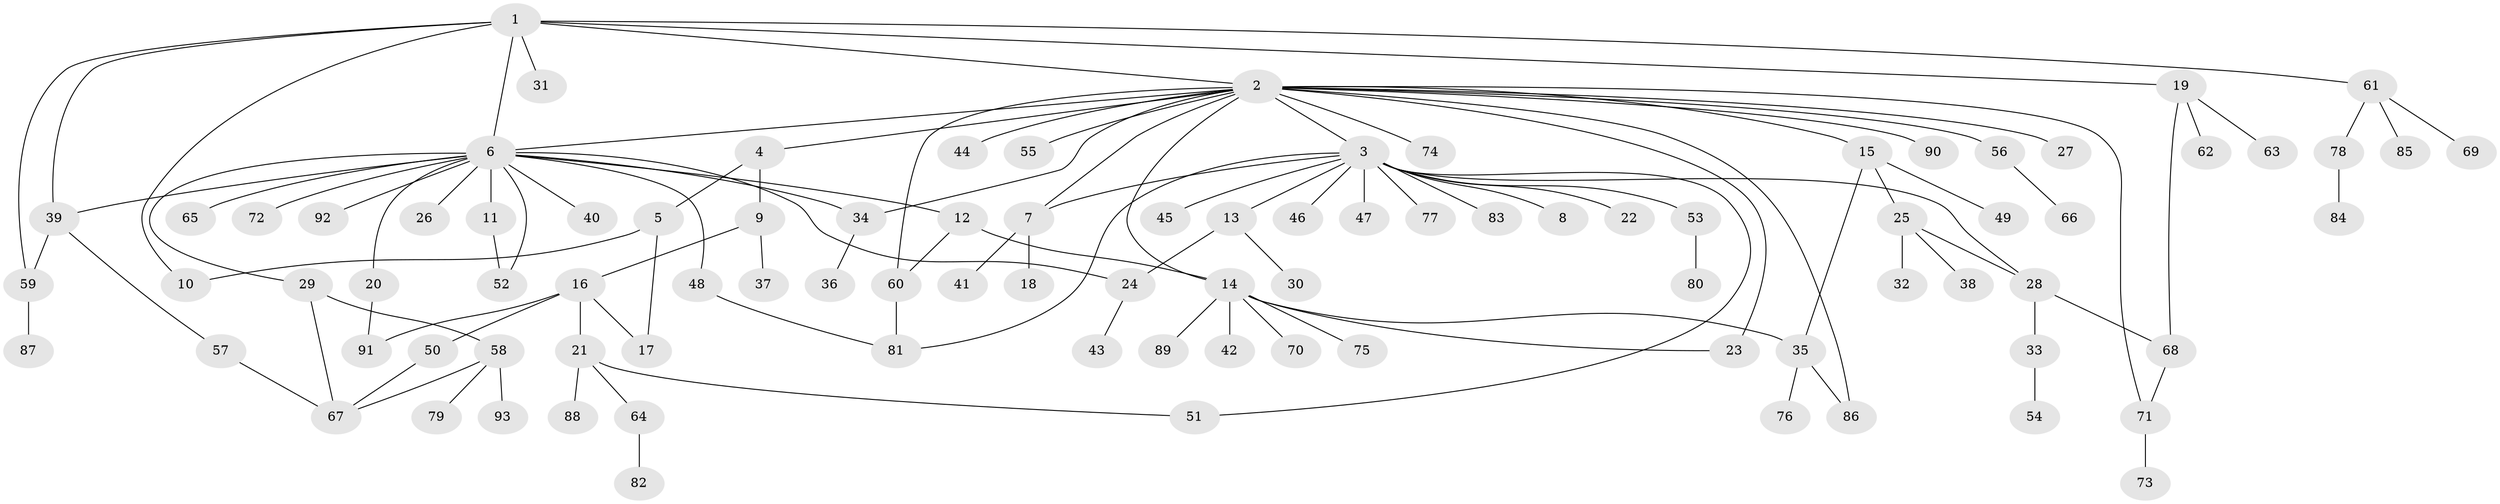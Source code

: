 // Generated by graph-tools (version 1.1) at 2025/49/03/09/25 03:49:52]
// undirected, 93 vertices, 116 edges
graph export_dot {
graph [start="1"]
  node [color=gray90,style=filled];
  1;
  2;
  3;
  4;
  5;
  6;
  7;
  8;
  9;
  10;
  11;
  12;
  13;
  14;
  15;
  16;
  17;
  18;
  19;
  20;
  21;
  22;
  23;
  24;
  25;
  26;
  27;
  28;
  29;
  30;
  31;
  32;
  33;
  34;
  35;
  36;
  37;
  38;
  39;
  40;
  41;
  42;
  43;
  44;
  45;
  46;
  47;
  48;
  49;
  50;
  51;
  52;
  53;
  54;
  55;
  56;
  57;
  58;
  59;
  60;
  61;
  62;
  63;
  64;
  65;
  66;
  67;
  68;
  69;
  70;
  71;
  72;
  73;
  74;
  75;
  76;
  77;
  78;
  79;
  80;
  81;
  82;
  83;
  84;
  85;
  86;
  87;
  88;
  89;
  90;
  91;
  92;
  93;
  1 -- 2;
  1 -- 6;
  1 -- 10;
  1 -- 19;
  1 -- 31;
  1 -- 39;
  1 -- 59;
  1 -- 61;
  2 -- 3;
  2 -- 4;
  2 -- 6;
  2 -- 7;
  2 -- 14;
  2 -- 15;
  2 -- 23;
  2 -- 27;
  2 -- 34;
  2 -- 44;
  2 -- 55;
  2 -- 56;
  2 -- 60;
  2 -- 71;
  2 -- 74;
  2 -- 86;
  2 -- 90;
  3 -- 7;
  3 -- 8;
  3 -- 13;
  3 -- 22;
  3 -- 28;
  3 -- 45;
  3 -- 46;
  3 -- 47;
  3 -- 51;
  3 -- 53;
  3 -- 77;
  3 -- 81;
  3 -- 83;
  4 -- 5;
  4 -- 9;
  5 -- 10;
  5 -- 17;
  6 -- 11;
  6 -- 12;
  6 -- 20;
  6 -- 24;
  6 -- 26;
  6 -- 29;
  6 -- 34;
  6 -- 39;
  6 -- 40;
  6 -- 48;
  6 -- 52;
  6 -- 65;
  6 -- 72;
  6 -- 92;
  7 -- 18;
  7 -- 41;
  9 -- 16;
  9 -- 37;
  11 -- 52;
  12 -- 14;
  12 -- 60;
  13 -- 24;
  13 -- 30;
  14 -- 23;
  14 -- 35;
  14 -- 42;
  14 -- 70;
  14 -- 75;
  14 -- 89;
  15 -- 25;
  15 -- 35;
  15 -- 49;
  16 -- 17;
  16 -- 21;
  16 -- 50;
  16 -- 91;
  19 -- 62;
  19 -- 63;
  19 -- 68;
  20 -- 91;
  21 -- 51;
  21 -- 64;
  21 -- 88;
  24 -- 43;
  25 -- 28;
  25 -- 32;
  25 -- 38;
  28 -- 33;
  28 -- 68;
  29 -- 58;
  29 -- 67;
  33 -- 54;
  34 -- 36;
  35 -- 76;
  35 -- 86;
  39 -- 57;
  39 -- 59;
  48 -- 81;
  50 -- 67;
  53 -- 80;
  56 -- 66;
  57 -- 67;
  58 -- 67;
  58 -- 79;
  58 -- 93;
  59 -- 87;
  60 -- 81;
  61 -- 69;
  61 -- 78;
  61 -- 85;
  64 -- 82;
  68 -- 71;
  71 -- 73;
  78 -- 84;
}
